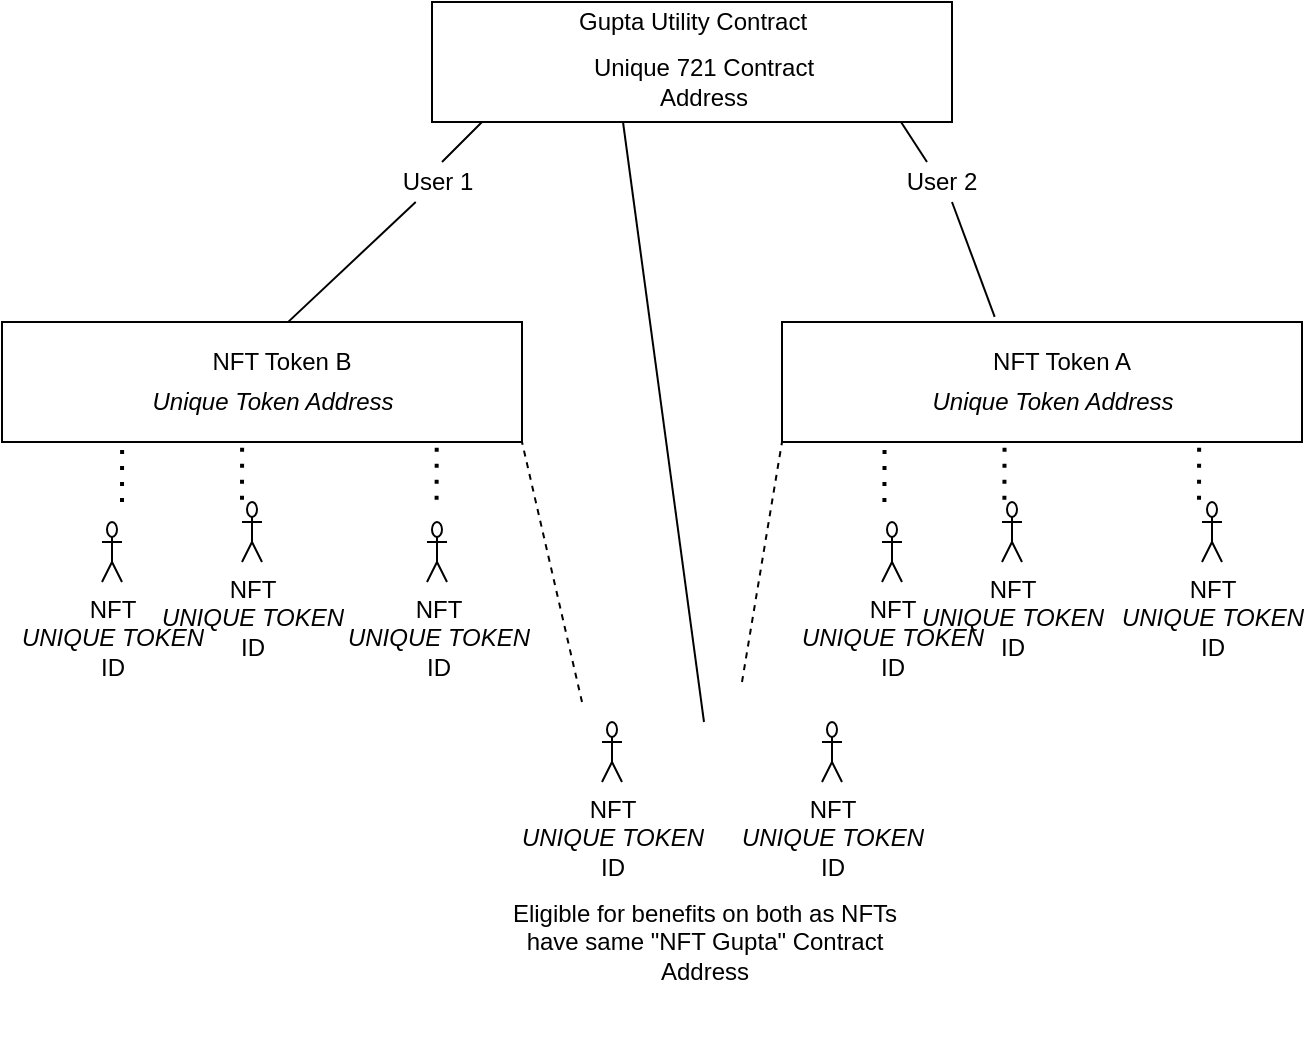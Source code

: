 <mxfile version="14.1.1" type="github">
  <diagram id="DqOiqoSyYc-jHBsAB0q9" name="Page-1">
    <mxGraphModel dx="1178" dy="644" grid="1" gridSize="10" guides="1" tooltips="1" connect="1" arrows="1" fold="1" page="1" pageScale="1" pageWidth="850" pageHeight="1100" math="0" shadow="0">
      <root>
        <mxCell id="0" />
        <mxCell id="1" parent="0" />
        <mxCell id="j2drVOKHEnY01O1bSISk-1" value="" style="rounded=0;whiteSpace=wrap;html=1;" parent="1" vertex="1">
          <mxGeometry x="295" y="80" width="260" height="60" as="geometry" />
        </mxCell>
        <mxCell id="j2drVOKHEnY01O1bSISk-3" value="Gupta Utility Contract" style="text;html=1;align=center;verticalAlign=middle;resizable=0;points=[];autosize=1;" parent="1" vertex="1">
          <mxGeometry x="360" y="80" width="130" height="20" as="geometry" />
        </mxCell>
        <mxCell id="j2drVOKHEnY01O1bSISk-4" value="Unique 721 Contract&lt;br&gt;Address" style="text;html=1;strokeColor=none;fillColor=none;align=center;verticalAlign=middle;whiteSpace=wrap;rounded=0;" parent="1" vertex="1">
          <mxGeometry x="350" y="100" width="162" height="40" as="geometry" />
        </mxCell>
        <mxCell id="j2drVOKHEnY01O1bSISk-5" value="" style="rounded=0;whiteSpace=wrap;html=1;" parent="1" vertex="1">
          <mxGeometry x="470" y="240" width="260" height="60" as="geometry" />
        </mxCell>
        <mxCell id="j2drVOKHEnY01O1bSISk-6" value="NFT Token A" style="text;html=1;strokeColor=none;fillColor=none;align=center;verticalAlign=middle;whiteSpace=wrap;rounded=0;" parent="1" vertex="1">
          <mxGeometry x="570" y="260" width="80" as="geometry" />
        </mxCell>
        <mxCell id="j2drVOKHEnY01O1bSISk-7" value="&lt;i&gt;Unique Token Address&lt;/i&gt;" style="text;html=1;strokeColor=none;fillColor=none;align=center;verticalAlign=middle;whiteSpace=wrap;rounded=0;" parent="1" vertex="1">
          <mxGeometry x="542.5" y="270" width="125" height="20" as="geometry" />
        </mxCell>
        <mxCell id="j2drVOKHEnY01O1bSISk-8" value="" style="rounded=0;whiteSpace=wrap;html=1;" parent="1" vertex="1">
          <mxGeometry x="80" y="240" width="260" height="60" as="geometry" />
        </mxCell>
        <mxCell id="j2drVOKHEnY01O1bSISk-9" value="NFT Token B" style="text;html=1;strokeColor=none;fillColor=none;align=center;verticalAlign=middle;whiteSpace=wrap;rounded=0;" parent="1" vertex="1">
          <mxGeometry x="180" y="260" width="80" as="geometry" />
        </mxCell>
        <mxCell id="j2drVOKHEnY01O1bSISk-10" value="&lt;i&gt;Unique Token Address&lt;/i&gt;" style="text;html=1;strokeColor=none;fillColor=none;align=center;verticalAlign=middle;whiteSpace=wrap;rounded=0;" parent="1" vertex="1">
          <mxGeometry x="152.5" y="270" width="125" height="20" as="geometry" />
        </mxCell>
        <mxCell id="j2drVOKHEnY01O1bSISk-11" value="" style="endArrow=none;html=1;exitX=0.551;exitY=-0.003;exitDx=0;exitDy=0;exitPerimeter=0;" parent="1" source="j2drVOKHEnY01O1bSISk-8" target="j2drVOKHEnY01O1bSISk-12" edge="1">
          <mxGeometry width="50" height="50" relative="1" as="geometry">
            <mxPoint x="270" y="190" as="sourcePoint" />
            <mxPoint x="320" y="140" as="targetPoint" />
          </mxGeometry>
        </mxCell>
        <mxCell id="j2drVOKHEnY01O1bSISk-12" value="User 1" style="text;html=1;strokeColor=none;fillColor=none;align=center;verticalAlign=middle;whiteSpace=wrap;rounded=0;" parent="1" vertex="1">
          <mxGeometry x="277.5" y="160" width="40" height="20" as="geometry" />
        </mxCell>
        <mxCell id="j2drVOKHEnY01O1bSISk-13" value="" style="endArrow=none;html=1;" parent="1" edge="1">
          <mxGeometry width="50" height="50" relative="1" as="geometry">
            <mxPoint x="300" y="160" as="sourcePoint" />
            <mxPoint x="320" y="140" as="targetPoint" />
          </mxGeometry>
        </mxCell>
        <mxCell id="j2drVOKHEnY01O1bSISk-15" value="User 2" style="text;html=1;strokeColor=none;fillColor=none;align=center;verticalAlign=middle;whiteSpace=wrap;rounded=0;direction=west;" parent="1" vertex="1">
          <mxGeometry x="530" y="160" width="40" height="20" as="geometry" />
        </mxCell>
        <mxCell id="j2drVOKHEnY01O1bSISk-17" value="" style="endArrow=none;html=1;exitX=0.409;exitY=-0.043;exitDx=0;exitDy=0;exitPerimeter=0;" parent="1" source="j2drVOKHEnY01O1bSISk-5" edge="1">
          <mxGeometry width="50" height="50" relative="1" as="geometry">
            <mxPoint x="595" y="240" as="sourcePoint" />
            <mxPoint x="555" y="180" as="targetPoint" />
          </mxGeometry>
        </mxCell>
        <mxCell id="j2drVOKHEnY01O1bSISk-18" value="" style="endArrow=none;html=1;" parent="1" edge="1">
          <mxGeometry width="50" height="50" relative="1" as="geometry">
            <mxPoint x="542.5" y="160" as="sourcePoint" />
            <mxPoint x="529.5" y="140" as="targetPoint" />
          </mxGeometry>
        </mxCell>
        <mxCell id="j2drVOKHEnY01O1bSISk-20" value="" style="endArrow=none;dashed=1;html=1;dashPattern=1 3;strokeWidth=2;entryX=0.231;entryY=1.019;entryDx=0;entryDy=0;entryPerimeter=0;" parent="1" target="j2drVOKHEnY01O1bSISk-8" edge="1">
          <mxGeometry width="50" height="50" relative="1" as="geometry">
            <mxPoint x="140" y="330" as="sourcePoint" />
            <mxPoint x="190" y="300" as="targetPoint" />
          </mxGeometry>
        </mxCell>
        <mxCell id="j2drVOKHEnY01O1bSISk-21" value="" style="endArrow=none;dashed=1;html=1;dashPattern=1 3;strokeWidth=2;entryX=0.231;entryY=1.019;entryDx=0;entryDy=0;entryPerimeter=0;" parent="1" edge="1">
          <mxGeometry width="50" height="50" relative="1" as="geometry">
            <mxPoint x="200" y="328.86" as="sourcePoint" />
            <mxPoint x="200.06" y="300" as="targetPoint" />
          </mxGeometry>
        </mxCell>
        <mxCell id="j2drVOKHEnY01O1bSISk-22" value="" style="endArrow=none;dashed=1;html=1;dashPattern=1 3;strokeWidth=2;entryX=0.231;entryY=1.019;entryDx=0;entryDy=0;entryPerimeter=0;" parent="1" edge="1">
          <mxGeometry width="50" height="50" relative="1" as="geometry">
            <mxPoint x="297.3" y="328.86" as="sourcePoint" />
            <mxPoint x="297.36" y="300" as="targetPoint" />
          </mxGeometry>
        </mxCell>
        <mxCell id="j2drVOKHEnY01O1bSISk-23" value="NFT&lt;br&gt;&lt;i&gt;UNIQUE TOKEN&lt;br&gt;&lt;/i&gt;ID" style="shape=umlActor;verticalLabelPosition=bottom;verticalAlign=top;html=1;outlineConnect=0;" parent="1" vertex="1">
          <mxGeometry x="130" y="340" width="10" height="30" as="geometry" />
        </mxCell>
        <mxCell id="j2drVOKHEnY01O1bSISk-24" value="NFT&lt;br&gt;&lt;i&gt;UNIQUE TOKEN&lt;br&gt;&lt;/i&gt;ID" style="shape=umlActor;verticalLabelPosition=bottom;verticalAlign=top;html=1;outlineConnect=0;" parent="1" vertex="1">
          <mxGeometry x="200" y="330" width="10" height="30" as="geometry" />
        </mxCell>
        <mxCell id="j2drVOKHEnY01O1bSISk-25" value="NFT&lt;br&gt;&lt;i&gt;UNIQUE TOKEN&lt;br&gt;&lt;/i&gt;ID" style="shape=umlActor;verticalLabelPosition=bottom;verticalAlign=top;html=1;outlineConnect=0;" parent="1" vertex="1">
          <mxGeometry x="292.5" y="340" width="10" height="30" as="geometry" />
        </mxCell>
        <mxCell id="j2drVOKHEnY01O1bSISk-26" value="NFT&lt;br&gt;&lt;i&gt;UNIQUE TOKEN&lt;br&gt;&lt;/i&gt;ID" style="shape=umlActor;verticalLabelPosition=bottom;verticalAlign=top;html=1;outlineConnect=0;" parent="1" vertex="1">
          <mxGeometry x="520" y="340" width="10" height="30" as="geometry" />
        </mxCell>
        <mxCell id="j2drVOKHEnY01O1bSISk-27" value="" style="endArrow=none;dashed=1;html=1;dashPattern=1 3;strokeWidth=2;entryX=0.231;entryY=1.019;entryDx=0;entryDy=0;entryPerimeter=0;" parent="1" edge="1">
          <mxGeometry width="50" height="50" relative="1" as="geometry">
            <mxPoint x="521.21" y="330" as="sourcePoint" />
            <mxPoint x="521.27" y="301.14" as="targetPoint" />
          </mxGeometry>
        </mxCell>
        <mxCell id="j2drVOKHEnY01O1bSISk-28" value="" style="endArrow=none;dashed=1;html=1;dashPattern=1 3;strokeWidth=2;entryX=0.231;entryY=1.019;entryDx=0;entryDy=0;entryPerimeter=0;" parent="1" edge="1">
          <mxGeometry width="50" height="50" relative="1" as="geometry">
            <mxPoint x="581.21" y="328.86" as="sourcePoint" />
            <mxPoint x="581.27" y="300" as="targetPoint" />
          </mxGeometry>
        </mxCell>
        <mxCell id="j2drVOKHEnY01O1bSISk-29" value="" style="endArrow=none;dashed=1;html=1;dashPattern=1 3;strokeWidth=2;entryX=0.231;entryY=1.019;entryDx=0;entryDy=0;entryPerimeter=0;" parent="1" edge="1">
          <mxGeometry width="50" height="50" relative="1" as="geometry">
            <mxPoint x="678.51" y="328.86" as="sourcePoint" />
            <mxPoint x="678.57" y="300" as="targetPoint" />
          </mxGeometry>
        </mxCell>
        <mxCell id="j2drVOKHEnY01O1bSISk-30" value="NFT&lt;br&gt;&lt;i&gt;UNIQUE TOKEN&lt;br&gt;&lt;/i&gt;ID" style="shape=umlActor;verticalLabelPosition=bottom;verticalAlign=top;html=1;outlineConnect=0;" parent="1" vertex="1">
          <mxGeometry x="580" y="330" width="10" height="30" as="geometry" />
        </mxCell>
        <mxCell id="j2drVOKHEnY01O1bSISk-31" value="NFT&lt;br&gt;&lt;i&gt;UNIQUE TOKEN&lt;br&gt;&lt;/i&gt;ID" style="shape=umlActor;verticalLabelPosition=bottom;verticalAlign=top;html=1;outlineConnect=0;" parent="1" vertex="1">
          <mxGeometry x="680" y="330" width="10" height="30" as="geometry" />
        </mxCell>
        <mxCell id="WHHFlCE1nlVrn1xIU7CA-1" value="" style="endArrow=none;dashed=1;html=1;entryX=1;entryY=1;entryDx=0;entryDy=0;" edge="1" parent="1" target="j2drVOKHEnY01O1bSISk-8">
          <mxGeometry width="50" height="50" relative="1" as="geometry">
            <mxPoint x="370" y="430" as="sourcePoint" />
            <mxPoint x="420" y="380" as="targetPoint" />
          </mxGeometry>
        </mxCell>
        <mxCell id="WHHFlCE1nlVrn1xIU7CA-2" value="" style="endArrow=none;dashed=1;html=1;entryX=1;entryY=1;entryDx=0;entryDy=0;" edge="1" parent="1">
          <mxGeometry width="50" height="50" relative="1" as="geometry">
            <mxPoint x="450" y="420" as="sourcePoint" />
            <mxPoint x="470" y="300" as="targetPoint" />
          </mxGeometry>
        </mxCell>
        <mxCell id="WHHFlCE1nlVrn1xIU7CA-3" value="NFT&lt;br&gt;&lt;i&gt;UNIQUE TOKEN&lt;br&gt;&lt;/i&gt;ID" style="shape=umlActor;verticalLabelPosition=bottom;verticalAlign=top;html=1;outlineConnect=0;" vertex="1" parent="1">
          <mxGeometry x="380" y="440" width="10" height="30" as="geometry" />
        </mxCell>
        <mxCell id="WHHFlCE1nlVrn1xIU7CA-5" value="Eligible for benefits on both as NFTs have same &quot;NFT Gupta&quot; Contract Address" style="text;html=1;strokeColor=none;fillColor=none;align=center;verticalAlign=middle;whiteSpace=wrap;rounded=0;" vertex="1" parent="1">
          <mxGeometry x="328.5" y="500" width="205" height="100" as="geometry" />
        </mxCell>
        <mxCell id="WHHFlCE1nlVrn1xIU7CA-6" value="" style="endArrow=none;html=1;entryX=0.25;entryY=1;entryDx=0;entryDy=0;" edge="1" parent="1" target="j2drVOKHEnY01O1bSISk-4">
          <mxGeometry width="50" height="50" relative="1" as="geometry">
            <mxPoint x="431" y="440" as="sourcePoint" />
            <mxPoint x="470" y="300" as="targetPoint" />
          </mxGeometry>
        </mxCell>
        <mxCell id="WHHFlCE1nlVrn1xIU7CA-9" style="edgeStyle=orthogonalEdgeStyle;rounded=0;orthogonalLoop=1;jettySize=auto;html=1;exitX=0;exitY=0.333;exitDx=0;exitDy=0;exitPerimeter=0;" edge="1" parent="1" source="WHHFlCE1nlVrn1xIU7CA-7">
          <mxGeometry relative="1" as="geometry">
            <mxPoint x="490" y="450.286" as="targetPoint" />
          </mxGeometry>
        </mxCell>
        <mxCell id="WHHFlCE1nlVrn1xIU7CA-7" value="NFT&lt;br&gt;&lt;i&gt;UNIQUE TOKEN&lt;br&gt;&lt;/i&gt;ID" style="shape=umlActor;verticalLabelPosition=bottom;verticalAlign=top;html=1;outlineConnect=0;" vertex="1" parent="1">
          <mxGeometry x="490" y="440" width="10" height="30" as="geometry" />
        </mxCell>
      </root>
    </mxGraphModel>
  </diagram>
</mxfile>
